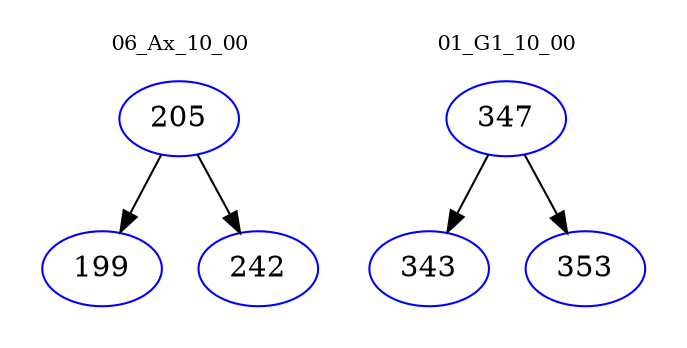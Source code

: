 digraph{
subgraph cluster_0 {
color = white
label = "06_Ax_10_00";
fontsize=10;
T0_205 [label="205", color="blue"]
T0_205 -> T0_199 [color="black"]
T0_199 [label="199", color="blue"]
T0_205 -> T0_242 [color="black"]
T0_242 [label="242", color="blue"]
}
subgraph cluster_1 {
color = white
label = "01_G1_10_00";
fontsize=10;
T1_347 [label="347", color="blue"]
T1_347 -> T1_343 [color="black"]
T1_343 [label="343", color="blue"]
T1_347 -> T1_353 [color="black"]
T1_353 [label="353", color="blue"]
}
}

